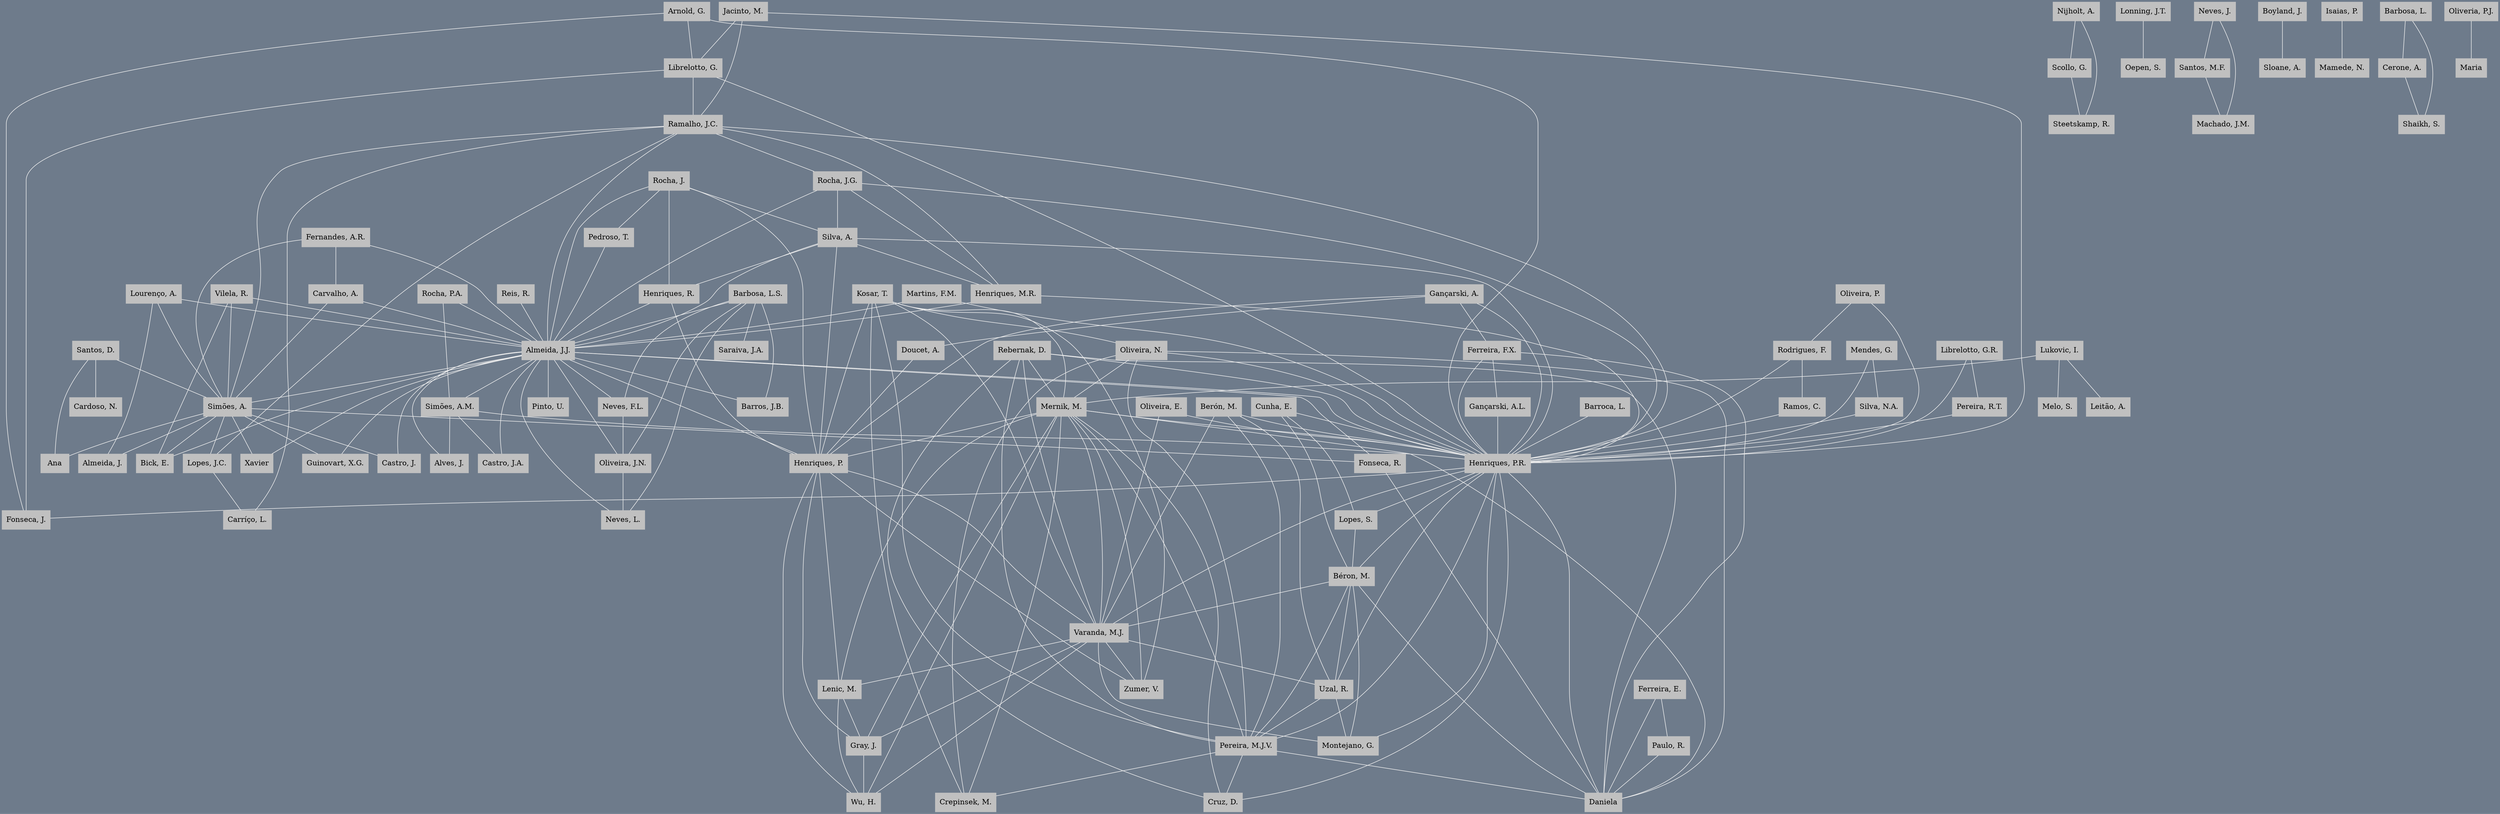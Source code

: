 strict graph G{
ranksep="1.0 equally"
bgcolor=lightsteelblue4;
edge [color=grey94];
node [shape=box,style=filled,color=grey];
"Martins, F.M." -- "Almeida, J.J."
"Martins, F.M." -- "Henriques, P.R."
"Almeida, J.J." -- "Henriques, P.R."
"Almeida, J.J." -- "Barros, J.B."
"Barros, J.B." -- "Almeida, J.J."
"Barbosa, L.S." -- "Almeida, J.J."
"Barbosa, L.S." -- "Oliveira, J.N."
"Almeida, J.J." -- "Oliveira, J.N."
"Barbosa, L.S." -- "Neves, L."
"Almeida, J.J." -- "Neves, L."
"Oliveira, J.N." -- "Neves, L."
"Almeida, J.J." -- "Pinto, U."
"Almeida, J.J." -- "Pinto, U."
"Barbosa, L.S." -- "Almeida, J.J."
"Barbosa, L.S." -- "Almeida, J.J."
"Barbosa, L.S." -- "Almeida, J.J."
"Barbosa, L.S." -- "Almeida, J.J."
"Ramalho, J.C." -- "Almeida, J.J."
"Ramalho, J.C." -- "Henriques, P.R."
"Almeida, J.J." -- "Henriques, P.R."
"Nijholt, A." -- "Scollo, G."
"Nijholt, A." -- "Steetskamp, R."
"Scollo, G." -- "Steetskamp, R."
"Pinto, U." -- "Almeida, J.J."
"Almeida, J.J." -- "Barros, J.B."
"Almeida, J.J." -- "Ramalho, J.C."
"Ramalho, J.C." -- "Almeida, J.J."
"Ramalho, J.C." -- "Henriques, P.R."
"Almeida, J.J." -- "Henriques, P.R."
"Ramalho, J.C." -- "Rocha, J.G."
"Ramalho, J.C." -- "Almeida, J.J."
"Rocha, J.G." -- "Almeida, J.J."
"Ramalho, J.C." -- "Henriques, P.R."
"Rocha, J.G." -- "Henriques, P.R."
"Almeida, J.J." -- "Henriques, P.R."
"Reis, R." -- "Almeida, J.J."
"Almeida, J.J." -- "Barbosa, L.S."
"Almeida, J.J." -- "Neves, F.L."
"Barbosa, L.S." -- "Neves, F.L."
"Almeida, J.J." -- "Oliveira, J.N."
"Barbosa, L.S." -- "Oliveira, J.N."
"Neves, F.L." -- "Oliveira, J.N."
"Almeida, J.J." -- "Barbosa, L.S."
"Almeida, J.J." -- "Neves, F.L."
"Barbosa, L.S." -- "Neves, F.L."
"Almeida, J.J." -- "Oliveira, J.N."
"Barbosa, L.S." -- "Oliveira, J.N."
"Neves, F.L." -- "Oliveira, J.N."
"Almeida, J.J." -- "Henriques, P.R."
"Rocha, J.G." -- "Henriques, M.R."
"Rocha, J.G." -- "Ramalho, J.C."
"Henriques, M.R." -- "Ramalho, J.C."
"Rocha, J.G." -- "Almeida, J.J."
"Henriques, M.R." -- "Almeida, J.J."
"Ramalho, J.C." -- "Almeida, J.J."
"Almeida, J.J." -- "Barbosa, L.S."
"Almeida, J.J." -- "Barros, J.B."
"Barbosa, L.S." -- "Barros, J.B."
"Barbosa, L.S." -- "Saraiva, J.A."
"Ramalho, J.C." -- "Almeida, J.J."
"Ramalho, J.C." -- "Henriques, P.R."
"Almeida, J.J." -- "Henriques, P.R."
"Rocha, J." -- "Silva, A."
"Rocha, J." -- "Henriques, R."
"Silva, A." -- "Henriques, R."
"Rocha, J." -- "Almeida, J.J."
"Silva, A." -- "Almeida, J.J."
"Henriques, R." -- "Almeida, J.J."
"Rocha, J." -- "Henriques, P."
"Silva, A." -- "Henriques, P."
"Henriques, R." -- "Henriques, P."
"Almeida, J.J." -- "Henriques, P."
"Rocha, J." -- "Pedroso, T."
"Rocha, J." -- "Almeida, J.J."
"Pedroso, T." -- "Almeida, J.J."
"Rocha, J.G." -- "Silva, A."
"Rocha, J.G." -- "Almeida, J.J."
"Silva, A." -- "Almeida, J.J."
"Rocha, J.G." -- "Henriques, M.R."
"Silva, A." -- "Henriques, M.R."
"Almeida, J.J." -- "Henriques, M.R."
"Rocha, J.G." -- "Henriques, P.R."
"Silva, A." -- "Henriques, P.R."
"Almeida, J.J." -- "Henriques, P.R."
"Henriques, M.R." -- "Henriques, P.R."
"Almeida, J.J." -- "Ramalho, J.C."
"Ramalho, J.C." -- "Rocha, J.G."
"Ramalho, J.C." -- "Almeida, J.J."
"Rocha, J.G." -- "Almeida, J.J."
"Ramalho, J.C." -- "Henriques, P.R."
"Rocha, J.G." -- "Henriques, P.R."
"Almeida, J.J." -- "Henriques, P.R."
"Barbosa, L.S." -- "Barros, J.B."
"Barbosa, L.S." -- "Almeida, J.J."
"Barros, J.B." -- "Almeida, J.J."
"Almeida, J.J." -- "Simões, A.M."
"Almeida, J.J." -- "Rocha, J.G."
"Almeida, J.J." -- "Henriques, P.R."
"Rocha, J.G." -- "Henriques, P.R."
"Almeida, J.J." -- "Henriques, P.R."
"Almeida, J.J." -- "Rocha, J.G."
"Henriques, P.R." -- "Rocha, J.G."
"Rocha, P.A." -- "Simões, A.M."
"Rocha, P.A." -- "Almeida, J.J."
"Simões, A.M." -- "Almeida, J.J."
"Simões, A.M." -- "Almeida, J.J."
"Simões, A.M." -- "Almeida, J.J."
"Simões, A.M." -- "Henriques, P.R."
"Almeida, J.J." -- "Henriques, P.R."
"Simões, A.M." -- "Almeida, J.J."
"Almeida, J.J." -- "Simões, A.M."
"Almeida, J.J." -- "Alves, J."
"Simões, A.M." -- "Alves, J."
"Almeida, J.J." -- "Simões, A.M."
"Almeida, J.J." -- "Castro, J.A."
"Simões, A.M." -- "Castro, J.A."
"Almeida, J.J." -- "Simões, A.M."
"Almeida, J.J." -- "Simões, A.M."
"Simões, A.M." -- "Almeida, J.J."
"Simões, A.M." -- "Almeida, J.J."
"Almeida, J.J." -- "Simões, A."
"Almeida, J.J." -- "Castro, J."
"Simões, A." -- "Castro, J."
"Simões, A.M." -- "Almeida, J.J."
"Almeida, J.J." -- "Simões, A."
"Ramalho, J.C." -- "Simões, A."
"Simões, A." -- "Almeida, J.J."
"Simões, A." -- "Xavier"
"Almeida, J.J." -- "Xavier"
"Ramalho, J.C." -- "Simões, A."
"Simões, A." -- "Guinovart, X.G."
"Simões, A." -- "Almeida, J.J."
"Guinovart, X.G." -- "Almeida, J.J."
"Santos, D." -- "Simões, A."
"Santos, D." -- "Ana"
"Simões, A." -- "Ana"
"Vilela, R." -- "Simões, A."
"Vilela, R." -- "Bick, E."
"Simões, A." -- "Bick, E."
"Vilela, R." -- "Almeida, J.J."
"Simões, A." -- "Almeida, J.J."
"Bick, E." -- "Almeida, J.J."
"Ramalho, J.C." -- "Simões, A."
"Ramalho, J.C." -- "Lopes, J.C."
"Simões, A." -- "Lopes, J.C."
"Almeida, J.J." -- "Simões, A."
"Ramalho, J.C." -- "Simões, A."
"Ramalho, J.C." -- "Lopes, J.C."
"Simões, A." -- "Lopes, J.C."
"Almeida, J.J." -- "Simões, A."
"Ramalho, J.C." -- "Simões, A."
"Ramalho, J.C." -- "Lopes, J.C."
"Simões, A." -- "Lopes, J.C."
"Almeida, J.J." -- "Simões, A."
"Ramalho, J.C." -- "Simões, A."
"Ramalho, J.C." -- "Lopes, J.C."
"Simões, A." -- "Lopes, J.C."
"Simões, A." -- "Almeida, J.J."
"Simões, A." -- "Almeida, J.J."
"Lonning, J.T." -- "Oepen, S."
"Almeida, J.J." -- "Simões, A."
"Almeida, J.J." -- "Simões, A."
"Fernandes, A.R." -- "Carvalho, A."
"Fernandes, A.R." -- "Almeida, J.J."
"Carvalho, A." -- "Almeida, J.J."
"Fernandes, A.R." -- "Simões, A."
"Carvalho, A." -- "Simões, A."
"Almeida, J.J." -- "Simões, A."
"Almeida, J.J." -- "Simões, A."
"Simões, A." -- "Almeida, J.J."
"Almeida, J.J." -- "Simões, A."
"Ramalho, J.C." -- "Lopes, J.C."
"Ramalho, J.C." -- "Carríço, L."
"Lopes, J.C." -- "Carríço, L."
"Simões, A." -- "Fonseca, R."
"Simões, A." -- "Almeida, J.J."
"Fonseca, R." -- "Almeida, J.J."
"Neves, J." -- "Santos, M.F."
"Neves, J." -- "Machado, J.M."
"Santos, M.F." -- "Machado, J.M."
"Lourenço, A." -- "Simões, A."
"Lourenço, A." -- "Almeida, J."
"Simões, A." -- "Almeida, J."
"Neves, J." -- "Santos, M.F."
"Neves, J." -- "Machado, J.M."
"Santos, M.F." -- "Machado, J.M."
"Simões, A." -- "Lourenço, A."
"Simões, A." -- "Almeida, J.J."
"Lourenço, A." -- "Almeida, J.J."
"Santos, D." -- "Cardoso, N."
"Ramalho, J.C." -- "Henriques, P.R."
"Rodrigues, F." -- "Ramos, C."
"Rodrigues, F." -- "Henriques, P.R."
"Ramos, C." -- "Henriques, P.R."
"Oliveira, P." -- "Rodrigues, F."
"Oliveira, P." -- "Henriques, P.R."
"Rodrigues, F." -- "Henriques, P.R."
"Kosar, T." -- "Mernik, M."
"Kosar, T." -- "Henriques, P."
"Mernik, M." -- "Henriques, P."
"Kosar, T." -- "Varanda, M.J."
"Mernik, M." -- "Varanda, M.J."
"Henriques, P." -- "Varanda, M.J."
"Kosar, T." -- "Zumer, V."
"Mernik, M." -- "Zumer, V."
"Henriques, P." -- "Zumer, V."
"Varanda, M.J." -- "Zumer, V."
"Henriques, P." -- "Varanda, M.J."
"Henriques, P." -- "Mernik, M."
"Varanda, M.J." -- "Mernik, M."
"Henriques, P." -- "Lenic, M."
"Varanda, M.J." -- "Lenic, M."
"Mernik, M." -- "Lenic, M."
"Henriques, P." -- "Gray, J."
"Varanda, M.J." -- "Gray, J."
"Mernik, M." -- "Gray, J."
"Lenic, M." -- "Gray, J."
"Henriques, P." -- "Wu, H."
"Varanda, M.J." -- "Wu, H."
"Mernik, M." -- "Wu, H."
"Lenic, M." -- "Wu, H."
"Gray, J." -- "Wu, H."
"Rebernak, D." -- "Mernik, M."
"Rebernak, D." -- "Henriques, P.R."
"Mernik, M." -- "Henriques, P.R."
"Rebernak, D." -- "Varanda, M.J."
"Mernik, M." -- "Varanda, M.J."
"Henriques, P.R." -- "Varanda, M.J."
"Boyland, J." -- "Sloane, A."
"Rebernak, D." -- "Mernik, M."
"Rebernak, D." -- "Henriques, P.R."
"Mernik, M." -- "Henriques, P.R."
"Rebernak, D." -- "Daniela"
"Mernik, M." -- "Daniela"
"Henriques, P.R." -- "Daniela"
"Gançarski, A." -- "Doucet, A."
"Gançarski, A." -- "Henriques, P."
"Doucet, A." -- "Henriques, P."
"Barroca, L." -- "Henriques, P.R."
"Ramalho, J.C." -- "Almeida, J.J."
"Ramalho, J.C." -- "Henriques, P.R."
"Almeida, J.J." -- "Henriques, P.R."
"Ramalho, J.C." -- "Almeida, J.J."
"Ramalho, J.C." -- "Rocha, J.G."
"Almeida, J.J." -- "Rocha, J.G."
"Ramalho, J.C." -- "Henriques, P.R."
"Almeida, J.J." -- "Henriques, P.R."
"Rocha, J.G." -- "Henriques, P.R."
"Librelotto, G." -- "Ramalho, J.C."
"Librelotto, G." -- "Henriques, P.R."
"Ramalho, J.C." -- "Henriques, P.R."
"Jacinto, M." -- "Librelotto, G."
"Jacinto, M." -- "Ramalho, J.C."
"Librelotto, G." -- "Ramalho, J.C."
"Jacinto, M." -- "Henriques, P.R."
"Librelotto, G." -- "Henriques, P.R."
"Ramalho, J.C." -- "Henriques, P.R."
"Jacinto, M." -- "Librelotto, G."
"Jacinto, M." -- "Ramalho, J.C."
"Librelotto, G." -- "Ramalho, J.C."
"Jacinto, M." -- "Henriques, P.R."
"Librelotto, G." -- "Henriques, P.R."
"Ramalho, J.C." -- "Henriques, P.R."
"Librelotto, G." -- "Ramalho, J.C."
"Librelotto, G." -- "Henriques, P.R."
"Ramalho, J.C." -- "Henriques, P.R."
"Librelotto, G." -- "Ramalho, J.C."
"Librelotto, G." -- "Henriques, P.R."
"Ramalho, J.C." -- "Henriques, P.R."
"Ramalho, J.C." -- "Henriques, P.R."
"Mendes, G." -- "Silva, N.A."
"Mendes, G." -- "Henriques, P.R."
"Silva, N.A." -- "Henriques, P.R."
"Arnold, G." -- "Librelotto, G."
"Arnold, G." -- "Henriques, P.R."
"Librelotto, G." -- "Henriques, P.R."
"Arnold, G." -- "Fonseca, J."
"Librelotto, G." -- "Fonseca, J."
"Henriques, P.R." -- "Fonseca, J."
"Henriques, P." -- "Kosar, T."
"Henriques, P." -- "Mernik, M."
"Kosar, T." -- "Mernik, M."
"Henriques, P." -- "Varanda, M.J."
"Kosar, T." -- "Varanda, M.J."
"Mernik, M." -- "Varanda, M.J."
"Henriques, P." -- "Zumer, V."
"Kosar, T." -- "Zumer, V."
"Mernik, M." -- "Zumer, V."
"Varanda, M.J." -- "Zumer, V."
"Varanda, M.J." -- "Henriques, P.R."
"Henriques, P." -- "Varanda, M.J."
"Henriques, P." -- "Mernik, M."
"Varanda, M.J." -- "Mernik, M."
"Henriques, P." -- "Lenic, M."
"Varanda, M.J." -- "Lenic, M."
"Mernik, M." -- "Lenic, M."
"Varanda, M.J." -- "Henriques, P."
"Rebernak, D." -- "Mernik, M."
"Rebernak, D." -- "Henriques, P.R."
"Mernik, M." -- "Henriques, P.R."
"Rebernak, D." -- "Pereira, M.J.V."
"Mernik, M." -- "Pereira, M.J.V."
"Henriques, P.R." -- "Pereira, M.J.V."
"Rebernak, D." -- "Cruz, D."
"Mernik, M." -- "Cruz, D."
"Henriques, P.R." -- "Cruz, D."
"Pereira, M.J.V." -- "Cruz, D."
"Berón, M." -- "Henriques, P.R."
"Berón, M." -- "Varanda, M.J."
"Henriques, P.R." -- "Varanda, M.J."
"Berón, M." -- "Uzal, R."
"Henriques, P.R." -- "Uzal, R."
"Varanda, M.J." -- "Uzal, R."
"Berón, M." -- "Henriques, P.R."
"Berón, M." -- "Varanda, M.J."
"Henriques, P.R." -- "Varanda, M.J."
"Berón, M." -- "Uzal, R."
"Henriques, P.R." -- "Uzal, R."
"Varanda, M.J." -- "Uzal, R."
"Berón, M." -- "Henriques, P.R."
"Berón, M." -- "Varanda, M.J."
"Henriques, P.R." -- "Varanda, M.J."
"Berón, M." -- "Uzal, R."
"Henriques, P.R." -- "Uzal, R."
"Varanda, M.J." -- "Uzal, R."
"Berón, M." -- "Henriques, P.R."
"Berón, M." -- "Varanda, M.J."
"Henriques, P.R." -- "Varanda, M.J."
"Berón, M." -- "Uzal, R."
"Henriques, P.R." -- "Uzal, R."
"Varanda, M.J." -- "Uzal, R."
"Cunha, E." -- "Henriques, P.R."
"Cunha, E." -- "Lopes, S."
"Henriques, P.R." -- "Lopes, S."
"Cunha, E." -- "Béron, M."
"Henriques, P.R." -- "Béron, M."
"Lopes, S." -- "Béron, M."
"Béron, M." -- "Henriques, P.R."
"Béron, M." -- "Varanda, M.J."
"Henriques, P.R." -- "Varanda, M.J."
"Béron, M." -- "Uzal, R."
"Henriques, P.R." -- "Uzal, R."
"Varanda, M.J." -- "Uzal, R."
"Béron, M." -- "Henriques, P.R."
"Béron, M." -- "Varanda, M.J."
"Henriques, P.R." -- "Varanda, M.J."
"Béron, M." -- "Uzal, R."
"Henriques, P.R." -- "Uzal, R."
"Varanda, M.J." -- "Uzal, R."
"Béron, M." -- "Henriques, P.R."
"Béron, M." -- "Varanda, M.J."
"Henriques, P.R." -- "Varanda, M.J."
"Béron, M." -- "Uzal, R."
"Henriques, P.R." -- "Uzal, R."
"Varanda, M.J." -- "Uzal, R."
"Béron, M." -- "Montejano, G."
"Henriques, P.R." -- "Montejano, G."
"Varanda, M.J." -- "Montejano, G."
"Uzal, R." -- "Montejano, G."
"Béron, M." -- "Henriques, P.R."
"Béron, M." -- "Varanda, M.J."
"Henriques, P.R." -- "Varanda, M.J."
"Béron, M." -- "Uzal, R."
"Henriques, P.R." -- "Uzal, R."
"Varanda, M.J." -- "Uzal, R."
"Béron, M." -- "Henriques, P.R."
"Béron, M." -- "Varanda, M.J."
"Henriques, P.R." -- "Varanda, M.J."
"Béron, M." -- "Daniela"
"Berón, M." -- "Uzal, R."
"Berón, M." -- "Henriques, P.R."
"Uzal, R." -- "Henriques, P.R."
"Berón, M." -- "Pereira, M.J.V."
"Uzal, R." -- "Pereira, M.J.V."
"Henriques, P.R." -- "Pereira, M.J.V."
"Oliveira, E." -- "Varanda, M.J."
"Oliveira, E." -- "Henriques, P.R."
"Varanda, M.J." -- "Henriques, P.R."
"Oliveira, E." -- "Henriques, P.R."
"Oliveira, E." -- "Varanda, M.J."
"Henriques, P.R." -- "Varanda, M.J."
"Gançarski, A." -- "Henriques, P.R."
"Isaias, P." -- "Mamede, N."
"Gançarski, A." -- "Henriques, P.R."
"Gançarski, A." -- "Ferreira, F.X."
"Gançarski, A." -- "Henriques, P.R."
"Ferreira, F.X." -- "Henriques, P.R."
"Ferreira, F.X." -- "Gançarski, A.L."
"Ferreira, F.X." -- "Henriques, P.R."
"Gançarski, A.L." -- "Henriques, P.R."
"Ferreira, F.X." -- "Henriques, P.R."
"Lukovic, I." -- "Melo, S."
"Ferreira, E." -- "Paulo, R."
"Ferreira, E." -- "Daniela"
"Paulo, R." -- "Daniela"
"Lukovic, I." -- "Melo, S."
"Pereira, M.J.V." -- "Mernik, M."
"Pereira, M.J.V." -- "Daniela"
"Mernik, M." -- "Daniela"
"Lukovic, I." -- "Melo, S."
"Lukovic, I." -- "Mernik, M."
"Fonseca, R." -- "Daniela"
"Ferreira, E." -- "Paulo, R."
"Ferreira, E." -- "Daniela"
"Paulo, R." -- "Daniela"
"Pereira, M.J.V." -- "Mernik, M."
"Pereira, M.J.V." -- "Daniela"
"Mernik, M." -- "Daniela"
"Pereira, M.J.V." -- "Mernik, M."
"Pereira, M.J.V." -- "Daniela"
"Mernik, M." -- "Daniela"
"Barbosa, L." -- "Cerone, A."
"Barbosa, L." -- "Shaikh, S."
"Cerone, A." -- "Shaikh, S."
"Oliveira, N." -- "Pereira, M.J.V."
"Oliveira, N." -- "Daniela"
"Pereira, M.J.V." -- "Daniela"
"Kosar, T." -- "Mernik, M."
"Ferreira, F.X." -- "Daniela"
"Oliveria, P.J." -- "Maria"
"Librelotto, G.R." -- "Pereira, R.T."
"Librelotto, G.R." -- "Henriques, P.R."
"Pereira, R.T." -- "Henriques, P.R."
"Oliveira, N." -- "Pereira, M.J.V."
"Oliveira, N." -- "Pereira, M.J.V."
"Mernik, M." -- "Kosar, T."
"Oliveira, N." -- "Henriques, P.R."
"Oliveira, N." -- "Daniela"
"Henriques, P.R." -- "Daniela"
"Béron, M." -- "Henriques, P.R."
"Béron, M." -- "Pereira, M.J.V."
"Henriques, P.R." -- "Pereira, M.J.V."
"Béron, M." -- "Uzal, R."
"Henriques, P.R." -- "Uzal, R."
"Pereira, M.J.V." -- "Uzal, R."
"Oliveira, N." -- "Pereira, M.J.V."
"Oliveira, N." -- "Henriques, P.R."
"Pereira, M.J.V." -- "Henriques, P.R."
"Oliveira, N." -- "Daniela"
"Pereira, M.J.V." -- "Daniela"
"Henriques, P.R." -- "Daniela"
"Lukovic, I." -- "Leitão, A."
"Kosar, T." -- "Oliveira, N."
"Kosar, T." -- "Mernik, M."
"Oliveira, N." -- "Mernik, M."
"Kosar, T." -- "Pereira, M.J.V."
"Oliveira, N." -- "Pereira, M.J.V."
"Mernik, M." -- "Pereira, M.J.V."
"Kosar, T." -- "Crepinsek, M."
"Oliveira, N." -- "Crepinsek, M."
"Mernik, M." -- "Crepinsek, M."
"Pereira, M.J.V." -- "Crepinsek, M."
"Lukovic, I." -- "Leitão, A."
}

